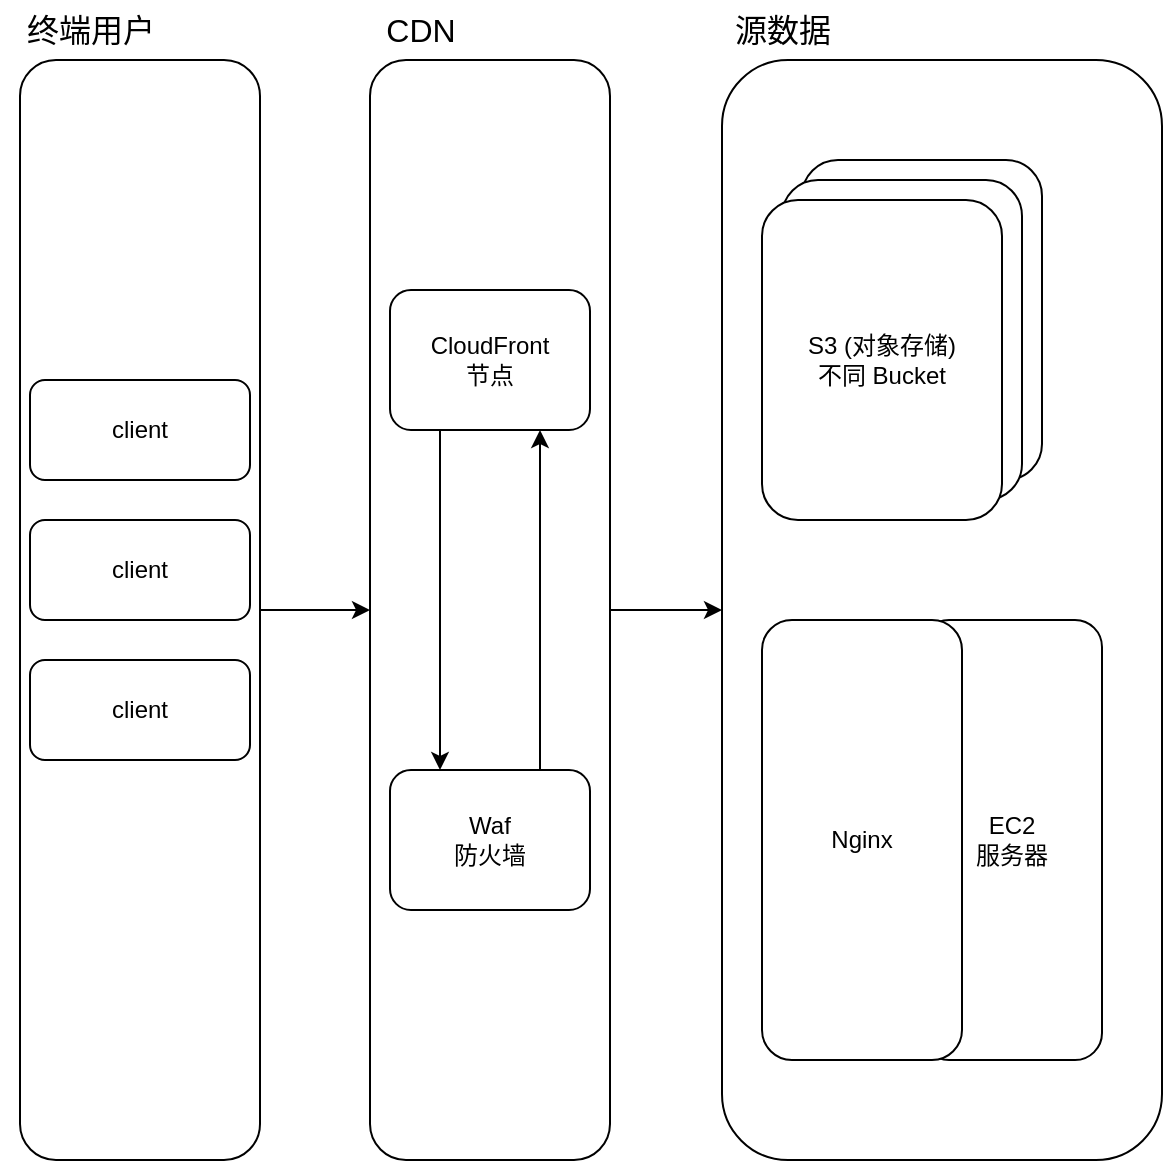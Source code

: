 <mxfile version="24.7.16">
  <diagram name="Page-1" id="ElCRpYsMf98x-L3ldlsv">
    <mxGraphModel dx="1036" dy="1155" grid="1" gridSize="10" guides="1" tooltips="1" connect="1" arrows="1" fold="1" page="1" pageScale="1" pageWidth="827" pageHeight="1169" math="0" shadow="0">
      <root>
        <mxCell id="0" />
        <mxCell id="1" parent="0" />
        <mxCell id="RCnPXYuESLlPWEanavmd-12" value="" style="rounded=1;whiteSpace=wrap;html=1;" parent="1" vertex="1">
          <mxGeometry x="421" y="210" width="220" height="550" as="geometry" />
        </mxCell>
        <mxCell id="RCnPXYuESLlPWEanavmd-7" value="S3&lt;br&gt;对象存储" style="rounded=1;whiteSpace=wrap;html=1;" parent="1" vertex="1">
          <mxGeometry x="461" y="260" width="120" height="160" as="geometry" />
        </mxCell>
        <mxCell id="RCnPXYuESLlPWEanavmd-6" value="S3&lt;br&gt;对象存储" style="rounded=1;whiteSpace=wrap;html=1;" parent="1" vertex="1">
          <mxGeometry x="451" y="270" width="120" height="160" as="geometry" />
        </mxCell>
        <mxCell id="Oyd27a4m4s1aycdATicv-5" style="edgeStyle=orthogonalEdgeStyle;rounded=0;orthogonalLoop=1;jettySize=auto;html=1;exitX=1;exitY=0.5;exitDx=0;exitDy=0;entryX=0;entryY=0.5;entryDx=0;entryDy=0;" edge="1" parent="1" source="RCnPXYuESLlPWEanavmd-1" target="RCnPXYuESLlPWEanavmd-2">
          <mxGeometry relative="1" as="geometry" />
        </mxCell>
        <mxCell id="RCnPXYuESLlPWEanavmd-1" value="" style="rounded=1;whiteSpace=wrap;html=1;" parent="1" vertex="1">
          <mxGeometry x="70" y="210" width="120" height="550" as="geometry" />
        </mxCell>
        <mxCell id="Oyd27a4m4s1aycdATicv-6" style="edgeStyle=orthogonalEdgeStyle;rounded=0;orthogonalLoop=1;jettySize=auto;html=1;exitX=1;exitY=0.5;exitDx=0;exitDy=0;entryX=0;entryY=0.5;entryDx=0;entryDy=0;" edge="1" parent="1" source="RCnPXYuESLlPWEanavmd-2" target="RCnPXYuESLlPWEanavmd-12">
          <mxGeometry relative="1" as="geometry" />
        </mxCell>
        <mxCell id="RCnPXYuESLlPWEanavmd-2" value="" style="rounded=1;whiteSpace=wrap;html=1;" parent="1" vertex="1">
          <mxGeometry x="245" y="210" width="120" height="550" as="geometry" />
        </mxCell>
        <mxCell id="RCnPXYuESLlPWEanavmd-3" value="S3 (对象存储)&lt;br&gt;不同 Bucket" style="rounded=1;whiteSpace=wrap;html=1;" parent="1" vertex="1">
          <mxGeometry x="441" y="280" width="120" height="160" as="geometry" />
        </mxCell>
        <mxCell id="RCnPXYuESLlPWEanavmd-4" value="EC2&lt;br&gt;服务器" style="rounded=1;whiteSpace=wrap;html=1;" parent="1" vertex="1">
          <mxGeometry x="521" y="490" width="90" height="220" as="geometry" />
        </mxCell>
        <mxCell id="RCnPXYuESLlPWEanavmd-5" value="Nginx" style="rounded=1;whiteSpace=wrap;html=1;" parent="1" vertex="1">
          <mxGeometry x="441" y="490" width="100" height="220" as="geometry" />
        </mxCell>
        <mxCell id="RCnPXYuESLlPWEanavmd-13" value="源数据" style="text;html=1;align=center;verticalAlign=middle;resizable=0;points=[];autosize=1;strokeColor=none;fillColor=none;fontSize=16;" parent="1" vertex="1">
          <mxGeometry x="416" y="180" width="70" height="30" as="geometry" />
        </mxCell>
        <mxCell id="RCnPXYuESLlPWEanavmd-14" value="CDN" style="text;html=1;align=center;verticalAlign=middle;resizable=0;points=[];autosize=1;strokeColor=none;fillColor=none;fontSize=16;" parent="1" vertex="1">
          <mxGeometry x="240" y="180" width="60" height="30" as="geometry" />
        </mxCell>
        <mxCell id="Oyd27a4m4s1aycdATicv-3" style="edgeStyle=orthogonalEdgeStyle;rounded=0;orthogonalLoop=1;jettySize=auto;html=1;exitX=0.25;exitY=1;exitDx=0;exitDy=0;entryX=0.25;entryY=0;entryDx=0;entryDy=0;" edge="1" parent="1" source="RCnPXYuESLlPWEanavmd-15" target="Oyd27a4m4s1aycdATicv-1">
          <mxGeometry relative="1" as="geometry" />
        </mxCell>
        <mxCell id="RCnPXYuESLlPWEanavmd-15" value="CloudFront&lt;br&gt;节点" style="rounded=1;whiteSpace=wrap;html=1;" parent="1" vertex="1">
          <mxGeometry x="255" y="325" width="100" height="70" as="geometry" />
        </mxCell>
        <mxCell id="RCnPXYuESLlPWEanavmd-18" value="client" style="rounded=1;whiteSpace=wrap;html=1;" parent="1" vertex="1">
          <mxGeometry x="75" y="370" width="110" height="50" as="geometry" />
        </mxCell>
        <mxCell id="RCnPXYuESLlPWEanavmd-19" value="client" style="rounded=1;whiteSpace=wrap;html=1;" parent="1" vertex="1">
          <mxGeometry x="75" y="440" width="110" height="50" as="geometry" />
        </mxCell>
        <mxCell id="RCnPXYuESLlPWEanavmd-20" value="client" style="rounded=1;whiteSpace=wrap;html=1;" parent="1" vertex="1">
          <mxGeometry x="75" y="510" width="110" height="50" as="geometry" />
        </mxCell>
        <mxCell id="RCnPXYuESLlPWEanavmd-21" value="终端用户" style="text;html=1;align=center;verticalAlign=middle;resizable=0;points=[];autosize=1;strokeColor=none;fillColor=none;fontSize=16;" parent="1" vertex="1">
          <mxGeometry x="60" y="180" width="90" height="30" as="geometry" />
        </mxCell>
        <mxCell id="Oyd27a4m4s1aycdATicv-4" style="edgeStyle=orthogonalEdgeStyle;rounded=0;orthogonalLoop=1;jettySize=auto;html=1;exitX=0.75;exitY=0;exitDx=0;exitDy=0;entryX=0.75;entryY=1;entryDx=0;entryDy=0;" edge="1" parent="1" source="Oyd27a4m4s1aycdATicv-1" target="RCnPXYuESLlPWEanavmd-15">
          <mxGeometry relative="1" as="geometry" />
        </mxCell>
        <mxCell id="Oyd27a4m4s1aycdATicv-1" value="Waf&lt;br&gt;防火墙" style="rounded=1;whiteSpace=wrap;html=1;" vertex="1" parent="1">
          <mxGeometry x="255" y="565" width="100" height="70" as="geometry" />
        </mxCell>
      </root>
    </mxGraphModel>
  </diagram>
</mxfile>
